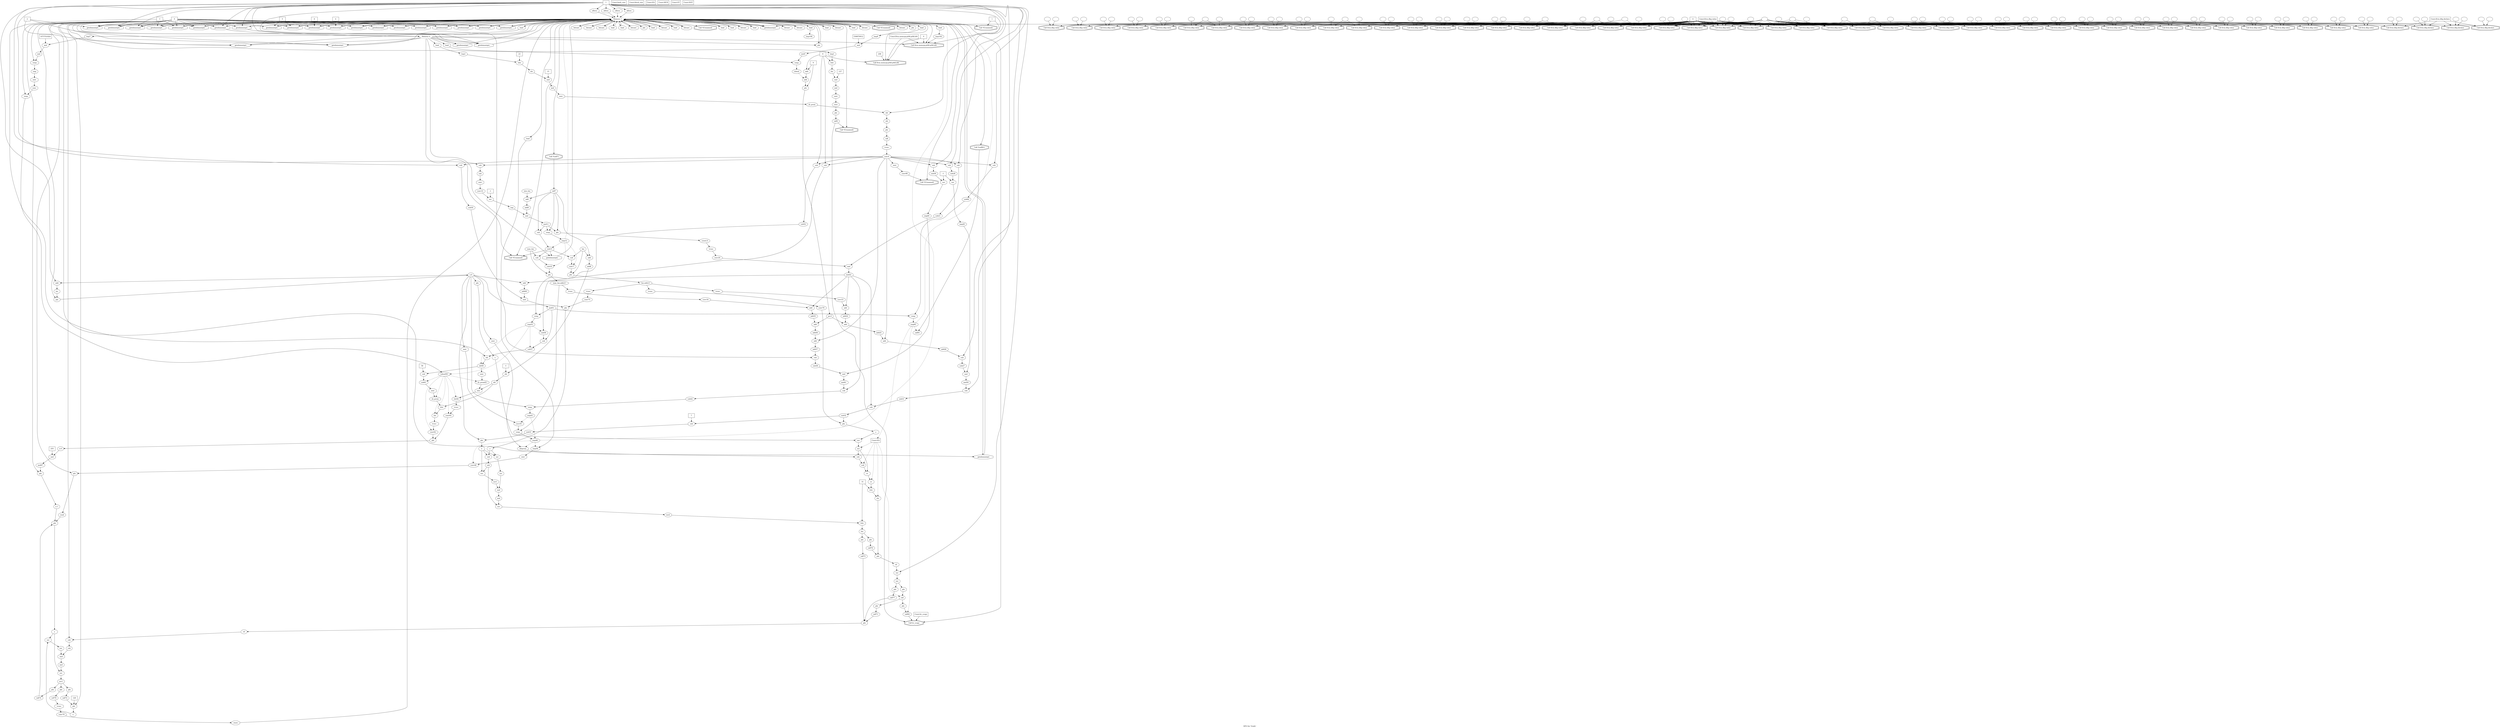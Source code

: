 digraph "DFG for 'Grafo'  "{
label="DFG for 'Grafo' ";
node_0[shape=ellipse,style=dashed,label="Memory 1"]
node_40[shape=octagon,style=solid,label="bitcast"]
"node_0"->"node_40"
node_41[shape=octagon,style=solid,label="bitcast"]
"node_0"->"node_41"
node_42[shape=doubleoctagon,style=solid,label="Call llvm.memcpy.p0i8.p0i8.i64"]
"node_0"->"node_42"
node_47[shape=octagon,style=solid,label="bitcast"]
"node_0"->"node_47"
node_48[shape=octagon,style=solid,label="load"]
"node_0"->"node_48"
node_52[shape=octagon,style=solid,label="getelementptr"]
"node_0"->"node_52"
node_54[shape=octagon,style=solid,label="load"]
"node_0"->"node_54"
node_68[shape=octagon,style=solid,label="getelementptr"]
"node_0"->"node_68"
node_70[shape=octagon,style=solid,label="load"]
"node_0"->"node_70"
node_97[shape=octagon,style=solid,label="getelementptr"]
"node_0"->"node_97"
node_99[shape=octagon,style=solid,label="load"]
"node_0"->"node_99"
node_100[shape=octagon,style=solid,label="bitcast"]
"node_0"->"node_100"
node_101[shape=octagon,style=solid,label="getelementptr"]
"node_0"->"node_101"
node_103[shape=doubleoctagon,style=solid,label="Call *(call7)"]
"node_0"->"node_103"
node_500[shape=octagon,style=solid,label="phi"]
"node_0"->"node_500"
node_138[shape=octagon,style=solid,label="getelementptr"]
"node_0"->"node_138"
node_140[shape=octagon,style=solid,label="load"]
"node_0"->"node_140"
node_141[shape=octagon,style=solid,label="bitcast"]
"node_0"->"node_141"
node_142[shape=doubleoctagon,style=solid,label="Call *(Unnamed)"]
"node_0"->"node_142"
node_162[shape=octagon,style=solid,label="phi"]
"node_0"->"node_162"
node_362[shape=octagon,style=solid,label="getelementptr"]
"node_0"->"node_362"
node_364[shape=octagon,style=solid,label="load"]
"node_0"->"node_364"
node_365[shape=octagon,style=solid,label="bitcast"]
"node_0"->"node_365"
node_366[shape=doubleoctagon,style=solid,label="Call *(Unnamed)"]
"node_0"->"node_366"
node_367[shape=octagon,style=solid,label="getelementptr"]
"node_0"->"node_367"
node_369[shape=octagon,style=solid,label="load"]
"node_0"->"node_369"
node_391[shape=doubleoctagon,style=solid,label="Call llvm.memcpy.p0i8.p0i8.i64"]
"node_0"->"node_391"
node_394[shape=octagon,style=solid,label="load"]
"node_0"->"node_394"
node_398[shape=octagon,style=solid,label="getelementptr"]
"node_0"->"node_398"
node_241[shape=octagon,style=solid,label="getelementptr"]
"node_0"->"node_241"
node_243[shape=octagon,style=solid,label="load"]
"node_0"->"node_243"
node_336[shape=octagon,style=solid,label="getelementptr"]
"node_0"->"node_336"
node_338[shape=octagon,style=solid,label="getelementptr"]
"node_0"->"node_338"
node_339[shape=octagon,style=solid,label="load"]
"node_0"->"node_339"
node_340[shape=octagon,style=solid,label="bitcast"]
"node_0"->"node_340"
node_341[shape=octagon,style=solid,label="getelementptr"]
"node_0"->"node_341"
node_342[shape=doubleoctagon,style=solid,label="Call *(Unnamed)"]
"node_0"->"node_342"
node_348[shape=octagon,style=solid,label="getelementptr"]
"node_0"->"node_348"
node_349[shape=octagon,style=solid,label="load"]
"node_0"->"node_349"
node_350[shape=octagon,style=solid,label="bitcast"]
"node_0"->"node_350"
node_351[shape=octagon,style=solid,label="getelementptr"]
"node_0"->"node_351"
node_353[shape=doubleoctagon,style=solid,label="Call *(call91)"]
"node_0"->"node_353"
node_356[shape=octagon,style=solid,label="getelementptr"]
"node_0"->"node_356"
node_357[shape=octagon,style=solid,label="getelementptr"]
"node_0"->"node_357"
node_358[shape=doubleoctagon,style=solid,label="Call br_ccopy"]
"node_0"->"node_358"
node_370[shape=octagon,style=solid,label="bitcast"]
"node_0"->"node_370"
node_372[shape=octagon,style=solid,label="getelementptr"]
"node_0"->"node_372"
node_375[shape=doubleoctagon,style=solid,label="Call *(Unnamed)"]
"node_0"->"node_375"
node_376[shape=octagon,style=solid,label="getelementptr"]
"node_0"->"node_376"
node_377[shape=octagon,style=solid,label="load"]
"node_0"->"node_377"
node_378[shape=octagon,style=solid,label="bitcast"]
"node_0"->"node_378"
node_379[shape=octagon,style=solid,label="getelementptr"]
"node_0"->"node_379"
node_380[shape=doubleoctagon,style=solid,label="Call *(Unnamed)"]
"node_0"->"node_380"
node_381[shape=octagon,style=solid,label="getelementptr"]
"node_0"->"node_381"
node_383[shape=octagon,style=solid,label="load"]
"node_0"->"node_383"
node_384[shape=octagon,style=solid,label="bitcast"]
"node_0"->"node_384"
node_385[shape=octagon,style=solid,label="getelementptr"]
"node_0"->"node_385"
node_386[shape=doubleoctagon,style=solid,label="Call *(Unnamed)"]
"node_0"->"node_386"
node_387[shape=octagon,style=solid,label="bitcast"]
"node_0"->"node_387"
node_390[shape=octagon,style=solid,label="load"]
"node_0"->"node_390"
node_417[shape=octagon,style=solid,label="getelementptr"]
"node_0"->"node_417"
node_498[shape=octagon,style=solid,label="phi"]
"node_0"->"node_498"
node_2[shape=box,style=solid,label="1"]
node_5[shape=octagon,style=solid,label="alloca"]
"node_2"->"node_5"
"node_2"->"node_52"
"node_2"->"node_68"
node_1[shape=octagon,style=solid,label="alloca"]
"node_2"->"node_1"
node_3[shape=octagon,style=solid,label="alloca"]
"node_2"->"node_3"
node_4[shape=octagon,style=solid,label="alloca"]
"node_2"->"node_4"
node_120[shape=octagon,style=solid,label="sub"]
"node_2"->"node_120"
node_166[shape=octagon,style=solid,label="sub"]
"node_2"->"node_166"
node_181[shape=octagon,style=solid,label="sub"]
"node_2"->"node_181"
node_183[shape=octagon,style=solid,label="sub"]
"node_2"->"node_183"
node_190[shape=octagon,style=solid,label="sub"]
"node_2"->"node_190"
node_211[shape=octagon,style=solid,label="sub"]
"node_2"->"node_211"
node_213[shape=octagon,style=solid,label="sub"]
"node_2"->"node_213"
"node_2"->"node_391"
"node_2"->"node_398"
node_229[shape=octagon,style=solid,label="add"]
"node_2"->"node_229"
node_254[shape=octagon,style=solid,label="sub"]
"node_2"->"node_254"
node_345[shape=octagon,style=solid,label="sub"]
"node_2"->"node_345"
node_371[shape=octagon,style=solid,label="getelementptr"]
"node_2"->"node_371"
"node_2"->"node_417"
node_496[shape=octagon,style=solid,label="xor"]
"node_2"->"node_496"
node_11[shape=box,style=solid,label="Const:llvm.dbg.value"]
node_12[shape=doubleoctagon,style=solid,label="Call llvm.dbg.value"]
"node_11"->"node_12"
node_15[shape=doubleoctagon,style=solid,label="Call llvm.dbg.value"]
"node_11"->"node_15"
node_18[shape=doubleoctagon,style=solid,label="Call llvm.dbg.value"]
"node_11"->"node_18"
node_21[shape=doubleoctagon,style=solid,label="Call llvm.dbg.value"]
"node_11"->"node_21"
node_24[shape=doubleoctagon,style=solid,label="Call llvm.dbg.value"]
"node_11"->"node_24"
node_6[shape=doubleoctagon,style=solid,label="Call llvm.dbg.value"]
"node_11"->"node_6"
node_49[shape=doubleoctagon,style=solid,label="Call llvm.dbg.value"]
"node_11"->"node_49"
node_62[shape=doubleoctagon,style=solid,label="Call llvm.dbg.value"]
"node_11"->"node_62"
node_65[shape=doubleoctagon,style=solid,label="Call llvm.dbg.value"]
"node_11"->"node_65"
node_79[shape=doubleoctagon,style=solid,label="Call llvm.dbg.value"]
"node_11"->"node_79"
node_88[shape=doubleoctagon,style=solid,label="Call llvm.dbg.value"]
"node_11"->"node_88"
node_94[shape=doubleoctagon,style=solid,label="Call llvm.dbg.value"]
"node_11"->"node_94"
node_104[shape=doubleoctagon,style=solid,label="Call llvm.dbg.value"]
"node_11"->"node_104"
node_113[shape=doubleoctagon,style=solid,label="Call llvm.dbg.value"]
"node_11"->"node_113"
node_128[shape=doubleoctagon,style=solid,label="Call llvm.dbg.value"]
"node_11"->"node_128"
node_135[shape=doubleoctagon,style=solid,label="Call llvm.dbg.value"]
"node_11"->"node_135"
node_144[shape=doubleoctagon,style=solid,label="Call llvm.dbg.value"]
"node_11"->"node_144"
node_148[shape=doubleoctagon,style=solid,label="Call llvm.dbg.value"]
"node_11"->"node_148"
node_153[shape=doubleoctagon,style=solid,label="Call llvm.dbg.value"]
"node_11"->"node_153"
node_155[shape=doubleoctagon,style=solid,label="Call llvm.dbg.value"]
"node_11"->"node_155"
node_169[shape=doubleoctagon,style=solid,label="Call llvm.dbg.value"]
"node_11"->"node_169"
node_193[shape=doubleoctagon,style=solid,label="Call llvm.dbg.value"]
"node_11"->"node_193"
node_199[shape=doubleoctagon,style=solid,label="Call llvm.dbg.value"]
"node_11"->"node_199"
node_395[shape=doubleoctagon,style=solid,label="Call llvm.dbg.value"]
"node_11"->"node_395"
node_220[shape=doubleoctagon,style=solid,label="Call llvm.dbg.value"]
"node_11"->"node_220"
node_223[shape=doubleoctagon,style=solid,label="Call llvm.dbg.value"]
"node_11"->"node_223"
node_248[shape=doubleoctagon,style=solid,label="Call llvm.dbg.value"]
"node_11"->"node_248"
node_257[shape=doubleoctagon,style=solid,label="Call llvm.dbg.value"]
"node_11"->"node_257"
node_270[shape=doubleoctagon,style=solid,label="Call llvm.dbg.value"]
"node_11"->"node_270"
node_284[shape=doubleoctagon,style=solid,label="Call llvm.dbg.value"]
"node_11"->"node_284"
node_293[shape=doubleoctagon,style=solid,label="Call llvm.dbg.value"]
"node_11"->"node_293"
node_300[shape=doubleoctagon,style=solid,label="Call llvm.dbg.value"]
"node_11"->"node_300"
node_302[shape=doubleoctagon,style=solid,label="Call llvm.dbg.value"]
"node_11"->"node_302"
node_314[shape=doubleoctagon,style=solid,label="Call llvm.dbg.value"]
"node_11"->"node_314"
node_322[shape=doubleoctagon,style=solid,label="Call llvm.dbg.value"]
"node_11"->"node_322"
node_360[shape=doubleoctagon,style=solid,label="Call llvm.dbg.value"]
"node_11"->"node_360"
node_407[shape=doubleoctagon,style=solid,label="Call llvm.dbg.value"]
"node_11"->"node_407"
node_414[shape=doubleoctagon,style=solid,label="Call llvm.dbg.value"]
"node_11"->"node_414"
node_427[shape=doubleoctagon,style=solid,label="Call llvm.dbg.value"]
"node_11"->"node_427"
node_430[shape=doubleoctagon,style=solid,label="Call llvm.dbg.value"]
"node_11"->"node_430"
node_433[shape=doubleoctagon,style=solid,label="Call llvm.dbg.value"]
"node_11"->"node_433"
node_447[shape=doubleoctagon,style=solid,label="Call llvm.dbg.value"]
"node_11"->"node_447"
node_450[shape=doubleoctagon,style=solid,label="Call llvm.dbg.value"]
"node_11"->"node_450"
node_457[shape=doubleoctagon,style=solid,label="Call llvm.dbg.value"]
"node_11"->"node_457"
node_469[shape=doubleoctagon,style=solid,label="Call llvm.dbg.value"]
"node_11"->"node_469"
node_472[shape=doubleoctagon,style=solid,label="Call llvm.dbg.value"]
"node_11"->"node_472"
node_479[shape=doubleoctagon,style=solid,label="Call llvm.dbg.value"]
"node_11"->"node_479"
node_492[shape=doubleoctagon,style=solid,label="Call llvm.dbg.value"]
"node_11"->"node_492"
node_13[shape=ellipse,style=solid,label=""]
"node_13"->"node_12"
node_14[shape=ellipse,style=solid,label=""]
"node_14"->"node_12"
"node_14"->"node_144"
node_16[shape=ellipse,style=solid,label=""]
"node_16"->"node_15"
node_17[shape=ellipse,style=solid,label=""]
"node_17"->"node_15"
"node_17"->"node_148"
node_19[shape=ellipse,style=solid,label=""]
"node_19"->"node_18"
node_20[shape=ellipse,style=solid,label=""]
"node_20"->"node_18"
node_22[shape=ellipse,style=solid,label=""]
"node_22"->"node_21"
node_23[shape=ellipse,style=solid,label=""]
"node_23"->"node_21"
"node_23"->"node_153"
node_25[shape=ellipse,style=solid,label=""]
"node_25"->"node_24"
node_26[shape=ellipse,style=solid,label=""]
"node_26"->"node_24"
node_27[shape=doubleoctagon,style=solid,label="Call llvm.dbg.declare"]
node_28[shape=ellipse,style=solid,label=""]
"node_28"->"node_27"
node_29[shape=ellipse,style=solid,label=""]
"node_29"->"node_27"
node_30[shape=box,style=solid,label="Const:llvm.dbg.declare"]
"node_30"->"node_27"
node_31[shape=doubleoctagon,style=solid,label="Call llvm.dbg.declare"]
"node_30"->"node_31"
node_34[shape=doubleoctagon,style=solid,label="Call llvm.dbg.declare"]
"node_30"->"node_34"
node_232[shape=doubleoctagon,style=solid,label="Call llvm.dbg.declare"]
"node_30"->"node_232"
node_32[shape=ellipse,style=solid,label=""]
"node_32"->"node_31"
node_33[shape=ellipse,style=solid,label=""]
"node_33"->"node_31"
node_35[shape=ellipse,style=solid,label=""]
"node_35"->"node_34"
node_36[shape=ellipse,style=solid,label=""]
"node_36"->"node_34"
node_37[shape=octagon,style=solid,label="getelementptr"]
"node_37"->"node_0"
node_38[shape=ellipse,style=dashed,label="Memory 0"]
"node_38"->"node_37"
"node_38"->"node_142"
node_143[shape=octagon,style=solid,label="getelementptr"]
"node_38"->"node_143"
"node_38"->"node_162"
"node_38"->"node_391"
node_392[shape=octagon,style=solid,label="getelementptr"]
"node_38"->"node_392"
"node_38"->"node_371"
node_388[shape=octagon,style=solid,label="getelementptr"]
"node_38"->"node_388"
node_400[shape=octagon,style=solid,label="load"]
"node_38"->"node_400"
node_419[shape=octagon,style=solid,label="load"]
"node_38"->"node_419"
node_39[shape=box,style=solid,label="0"]
"node_39"->"node_37"
"node_39"->"node_52"
node_59[shape=octagon,style=solid,label="icmp"]
"node_39"->"node_59"
"node_39"->"node_68"
node_75[shape=octagon,style=solid,label="icmp"]
"node_39"->"node_75"
"node_39"->"node_97"
"node_39"->"node_101"
"node_39"->"node_138"
"node_39"->"node_362"
"node_39"->"node_367"
"node_39"->"node_392"
"node_39"->"node_398"
node_227[shape=octagon,style=solid,label="phi"]
"node_39"->"node_227"
node_247[shape=octagon,style=solid,label="phi"]
"node_39"->"node_247"
node_274[shape=octagon,style=solid,label="icmp"]
"node_39"->"node_274"
node_304[shape=octagon,style=solid,label="phi"]
"node_39"->"node_304"
"node_39"->"node_336"
"node_39"->"node_338"
"node_39"->"node_341"
"node_39"->"node_348"
"node_39"->"node_351"
"node_39"->"node_356"
"node_39"->"node_357"
"node_39"->"node_371"
"node_39"->"node_372"
"node_39"->"node_376"
"node_39"->"node_379"
"node_39"->"node_381"
"node_39"->"node_385"
"node_39"->"node_388"
"node_39"->"node_417"
node_437[shape=octagon,style=solid,label="sub"]
"node_39"->"node_437"
node_461[shape=octagon,style=solid,label="sub"]
"node_39"->"node_461"
node_503[shape=octagon,style=solid,label="phi"]
"node_39"->"node_503"
"node_40"->"node_0"
"node_5"->"node_0"
node_7[shape=ellipse,style=solid,label=""]
"node_7"->"node_6"
"node_41"->"node_0"
node_43[shape=box,style=solid,label="208"]
"node_43"->"node_42"
node_44[shape=box,style=solid,label="8"]
"node_44"->"node_42"
node_77[shape=octagon,style=solid,label="add"]
"node_44"->"node_77"
node_261[shape=octagon,style=solid,label="sub"]
"node_44"->"node_261"
node_265[shape=octagon,style=solid,label="sub"]
"node_44"->"node_265"
node_421[shape=octagon,style=solid,label="lshr"]
"node_44"->"node_421"
node_45[shape=box,style=solid,label="0"]
"node_45"->"node_42"
"node_45"->"node_391"
node_46[shape=box,style=solid,label="Const:llvm.memcpy.p0i8.p0i8.i64"]
"node_46"->"node_42"
"node_46"->"node_391"
"node_47"->"node_0"
"node_48"->"node_0"
node_50[shape=ellipse,style=solid,label=""]
"node_50"->"node_49"
node_51[shape=ellipse,style=solid,label=""]
"node_51"->"node_49"
"node_52"->"node_0"
node_53[shape=ellipse,style=solid,label="tmp7"]
node_56[shape=octagon,style=solid,label="and"]
"node_53"->"node_56"
"node_54"->"node_53"
node_55[shape=ellipse,style=solid,label="and"]
"node_55"->"node_59"
"node_56"->"node_55"
node_57[shape=box,style=solid,label="1073741824"]
"node_57"->"node_56"
node_58[shape=ellipse,style=solid,label="cmp"]
node_61[shape=octagon,style=solid,label="zext"]
"node_58"->"node_61"
"node_59"->"node_58"
node_60[shape=ellipse,style=solid,label="conv"]
"node_60"->"node_274"
"node_61"->"node_60"
node_63[shape=ellipse,style=solid,label=""]
"node_63"->"node_62"
node_64[shape=ellipse,style=solid,label=""]
"node_64"->"node_62"
node_66[shape=ellipse,style=solid,label=""]
"node_66"->"node_65"
node_67[shape=ellipse,style=solid,label=""]
"node_67"->"node_65"
"node_67"->"node_79"
"node_68"->"node_0"
node_69[shape=ellipse,style=solid,label="tmp9"]
node_72[shape=octagon,style=solid,label="and"]
"node_69"->"node_72"
"node_70"->"node_69"
node_71[shape=ellipse,style=solid,label="and3"]
"node_71"->"node_75"
"node_72"->"node_71"
node_73[shape=box,style=solid,label="536870912"]
"node_73"->"node_72"
node_74[shape=ellipse,style=solid,label="tobool"]
node_76[shape=ellipse,style=solid,label="add"]
"node_74"->"node_76" [style=dashed]
"node_75"->"node_74"
node_82[shape=octagon,style=solid,label="phi"]
"node_76"->"node_82"
"node_77"->"node_76"
node_78[shape=box,style=solid,label="9"]
"node_78"->"node_77"
"node_78"->"node_82"
node_80[shape=ellipse,style=solid,label=""]
"node_80"->"node_79"
node_81[shape=ellipse,style=solid,label="po.0"]
node_177[shape=octagon,style=solid,label="add"]
"node_81"->"node_177"
node_207[shape=octagon,style=solid,label="add"]
"node_81"->"node_207"
"node_82"->"node_81"
node_83[shape=ellipse,style=solid,label="call"]
node_87[shape=octagon,style=solid,label="trunc"]
"node_83"->"node_87"
node_175[shape=octagon,style=solid,label="add"]
node_174[shape=ellipse,style=solid,label="add24"]
"node_175"->"node_174"
node_176[shape=ellipse,style=solid,label="add25"]
node_179[shape=octagon,style=solid,label="add"]
"node_176"->"node_179"
"node_177"->"node_176"
node_178[shape=ellipse,style=solid,label="add26"]
"node_178"->"node_181"
"node_179"->"node_178"
node_86[shape=ellipse,style=solid,label="conv4"]
"node_87"->"node_86"
node_89[shape=ellipse,style=solid,label=""]
"node_89"->"node_88"
node_90[shape=ellipse,style=solid,label=""]
"node_90"->"node_88"
node_91[shape=ellipse,style=solid,label="call5"]
"node_91"->"node_358"
"node_91"->"node_380"
node_502[shape=octagon,style=solid,label="phi"]
node_438[shape=ellipse,style=solid,label="ctl"]
"node_502"->"node_438"
node_93[shape=box,style=solid,label="Const:hash_size"]
node_95[shape=ellipse,style=solid,label=""]
"node_95"->"node_94"
node_96[shape=ellipse,style=solid,label=""]
"node_96"->"node_94"
"node_97"->"node_0"
node_98[shape=box,style=solid,label="5"]
"node_98"->"node_97"
"node_98"->"node_348"
"node_99"->"node_0"
"node_100"->"node_0"
"node_101"->"node_0"
node_102[shape=ellipse,style=solid,label="call7"]
node_108[shape=octagon,style=solid,label="add"]
"node_102"->"node_108"
node_117[shape=octagon,style=solid,label="add"]
"node_102"->"node_117"
node_132[shape=octagon,style=solid,label="icmp"]
"node_102"->"node_132"
node_134[shape=octagon,style=solid,label="sub"]
"node_102"->"node_134"
node_159[shape=octagon,style=solid,label="phi"]
"node_102"->"node_159"
"node_103"->"node_102"
node_105[shape=ellipse,style=solid,label=""]
"node_105"->"node_104"
node_106[shape=ellipse,style=solid,label=""]
"node_106"->"node_104"
"node_106"->"node_155"
node_107[shape=ellipse,style=solid,label="add8"]
node_111[shape=octagon,style=solid,label="shl"]
"node_107"->"node_111"
"node_108"->"node_107"
node_109[shape=ellipse,style=solid,label="len"]
"node_109"->"node_108"
node_147[shape=octagon,style=solid,label="sub"]
"node_109"->"node_147"
node_161[shape=octagon,style=solid,label="phi"]
"node_109"->"node_161"
node_110[shape=ellipse,style=solid,label="shl"]
node_281[shape=octagon,style=solid,label="lshr"]
"node_110"->"node_281"
node_290[shape=octagon,style=solid,label="lshr"]
"node_110"->"node_290"
"node_111"->"node_110"
node_112[shape=box,style=solid,label="3"]
"node_112"->"node_111"
node_216[shape=ellipse,style=solid,label="and41"]
node_219[shape=octagon,style=solid,label="sub"]
"node_216"->"node_219"
node_217[shape=octagon,style=solid,label="and"]
"node_217"->"node_216"
node_218[shape=ellipse,style=solid,label="sub42"]
node_231[shape=octagon,style=solid,label="icmp"]
"node_218"->"node_231"
"node_219"->"node_218"
node_114[shape=ellipse,style=solid,label=""]
"node_114"->"node_113"
node_115[shape=ellipse,style=solid,label=""]
"node_115"->"node_113"
"node_500"->"node_0"
node_85[shape=box,style=solid,label="Const:block_size"]
"node_86"->"node_179"
"node_86"->"node_120"
"node_86"->"node_166"
"node_86"->"node_183"
node_209[shape=octagon,style=solid,label="add"]
"node_86"->"node_209"
"node_86"->"node_213"
"node_86"->"node_254"
"node_86"->"node_261"
"node_86"->"node_265"
"node_86"->"node_345"
node_374[shape=octagon,style=solid,label="zext"]
"node_86"->"node_374"
node_329[shape=ellipse,style=solid,label="call77"]
"node_329"->"node_502"
node_8[shape=box,style=solid,label="0"]
"node_8"->"node_12"
"node_8"->"node_15"
"node_8"->"node_18"
"node_8"->"node_21"
"node_8"->"node_24"
"node_8"->"node_6"
"node_8"->"node_49"
"node_8"->"node_62"
"node_8"->"node_65"
"node_8"->"node_79"
"node_8"->"node_88"
"node_8"->"node_94"
"node_8"->"node_104"
"node_8"->"node_113"
"node_8"->"node_128"
"node_8"->"node_135"
"node_8"->"node_144"
"node_8"->"node_148"
"node_8"->"node_153"
"node_8"->"node_155"
"node_8"->"node_169"
"node_8"->"node_193"
"node_8"->"node_199"
"node_8"->"node_395"
"node_8"->"node_220"
"node_8"->"node_223"
"node_8"->"node_248"
"node_8"->"node_257"
"node_8"->"node_270"
"node_8"->"node_284"
"node_8"->"node_293"
"node_8"->"node_300"
"node_8"->"node_302"
"node_8"->"node_314"
"node_8"->"node_322"
"node_8"->"node_336"
"node_8"->"node_360"
"node_8"->"node_407"
"node_8"->"node_414"
"node_8"->"node_427"
"node_8"->"node_430"
"node_8"->"node_433"
"node_8"->"node_447"
"node_8"->"node_450"
"node_8"->"node_457"
"node_8"->"node_469"
"node_8"->"node_472"
"node_8"->"node_479"
"node_8"->"node_492"
node_9[shape=ellipse,style=solid,label=""]
"node_9"->"node_6"
node_10[shape=ellipse,style=solid,label=""]
"node_10"->"node_12"
"node_10"->"node_15"
"node_10"->"node_18"
"node_10"->"node_21"
"node_10"->"node_24"
"node_10"->"node_27"
"node_10"->"node_31"
"node_10"->"node_34"
"node_10"->"node_6"
"node_10"->"node_49"
"node_10"->"node_62"
"node_10"->"node_65"
"node_10"->"node_79"
"node_10"->"node_88"
"node_10"->"node_94"
"node_10"->"node_104"
"node_10"->"node_113"
"node_10"->"node_128"
"node_10"->"node_135"
"node_10"->"node_144"
"node_10"->"node_148"
"node_10"->"node_153"
"node_10"->"node_155"
"node_10"->"node_169"
"node_10"->"node_193"
"node_10"->"node_199"
"node_10"->"node_395"
"node_10"->"node_220"
"node_10"->"node_223"
"node_10"->"node_232"
"node_10"->"node_248"
"node_10"->"node_257"
"node_10"->"node_270"
"node_10"->"node_284"
"node_10"->"node_293"
"node_10"->"node_300"
"node_10"->"node_302"
"node_10"->"node_314"
"node_10"->"node_322"
"node_10"->"node_360"
"node_10"->"node_407"
"node_10"->"node_414"
"node_10"->"node_427"
"node_10"->"node_430"
"node_10"->"node_433"
"node_10"->"node_447"
"node_10"->"node_450"
"node_10"->"node_457"
"node_10"->"node_469"
"node_10"->"node_472"
"node_10"->"node_479"
"node_10"->"node_492"
"node_1"->"node_0"
"node_3"->"node_0"
node_116[shape=ellipse,style=solid,label="add9"]
node_127[shape=octagon,style=solid,label="and"]
"node_116"->"node_127"
"node_117"->"node_116"
node_118[shape=ellipse,style=solid,label="min_len"]
"node_118"->"node_117"
"node_4"->"node_0"
node_119[shape=ellipse,style=solid,label="sub"]
node_122[shape=octagon,style=solid,label="zext"]
"node_119"->"node_122"
"node_120"->"node_119"
node_121[shape=ellipse,style=solid,label="conv10"]
node_124[shape=octagon,style=solid,label="xor"]
"node_121"->"node_124"
"node_122"->"node_121"
node_123[shape=ellipse,style=solid,label="neg"]
"node_123"->"node_127"
"node_124"->"node_123"
node_125[shape=box,style=solid,label="-1"]
"node_125"->"node_124"
node_126[shape=ellipse,style=solid,label="and11"]
"node_126"->"node_132"
"node_126"->"node_134"
"node_126"->"node_159"
"node_127"->"node_126"
node_129[shape=ellipse,style=solid,label=""]
"node_129"->"node_128"
"node_129"->"node_155"
node_130[shape=ellipse,style=solid,label=""]
"node_130"->"node_128"
node_131[shape=ellipse,style=solid,label="cmp12"]
"node_131"->"node_0" [style=dashed]
node_133[shape=ellipse,style=solid,label="sub15"]
"node_131"->"node_133" [style=dashed]
node_146[shape=ellipse,style=solid,label="sub17"]
"node_131"->"node_146" [style=dashed]
node_150[shape=ellipse,style=solid,label="sub18"]
"node_131"->"node_150" [style=dashed]
"node_132"->"node_131"
"node_133"->"node_142"
"node_133"->"node_143"
"node_133"->"node_147"
node_151[shape=octagon,style=solid,label="sub"]
"node_133"->"node_151"
"node_134"->"node_133"
node_136[shape=ellipse,style=solid,label=""]
"node_136"->"node_135"
node_137[shape=ellipse,style=solid,label=""]
"node_137"->"node_135"
"node_138"->"node_0"
node_139[shape=box,style=solid,label="3"]
"node_139"->"node_138"
node_269[shape=octagon,style=solid,label="shl"]
"node_139"->"node_269"
"node_139"->"node_338"
"node_139"->"node_376"
"node_140"->"node_0"
"node_141"->"node_0"
"node_143"->"node_0"
node_145[shape=ellipse,style=solid,label=""]
"node_145"->"node_144"
"node_146"->"node_161"
"node_147"->"node_146"
node_149[shape=ellipse,style=solid,label=""]
"node_149"->"node_148"
node_157[shape=octagon,style=solid,label="phi"]
"node_150"->"node_157"
"node_151"->"node_150"
node_152[shape=ellipse,style=solid,label="max_len"]
"node_152"->"node_151"
"node_152"->"node_157"
node_154[shape=ellipse,style=solid,label=""]
"node_154"->"node_153"
node_156[shape=ellipse,style=solid,label="max_len.addr.0"]
node_203[shape=octagon,style=solid,label="trunc"]
"node_156"->"node_203"
node_238[shape=octagon,style=solid,label="icmp"]
"node_156"->"node_238"
"node_157"->"node_156"
node_158[shape=ellipse,style=solid,label="count.0"]
node_164[shape=octagon,style=solid,label="trunc"]
"node_158"->"node_164"
"node_159"->"node_158"
node_160[shape=ellipse,style=solid,label="len.addr.0"]
node_173[shape=octagon,style=solid,label="trunc"]
"node_160"->"node_173"
node_306[shape=octagon,style=solid,label="trunc"]
"node_160"->"node_306"
node_326[shape=octagon,style=solid,label="trunc"]
"node_160"->"node_326"
"node_161"->"node_160"
"node_162"->"node_0"
node_163[shape=ellipse,style=solid,label="conv20"]
node_168[shape=octagon,style=solid,label="and"]
"node_163"->"node_168"
"node_164"->"node_163"
node_165[shape=ellipse,style=solid,label="sub21"]
"node_165"->"node_168"
"node_166"->"node_165"
node_167[shape=ellipse,style=solid,label="and22"]
"node_167"->"node_175"
"node_167"->"node_219"
node_192[shape=octagon,style=solid,label="sub"]
"node_167"->"node_192"
node_205[shape=octagon,style=solid,label="add"]
"node_167"->"node_205"
node_252[shape=octagon,style=solid,label="add"]
"node_167"->"node_252"
"node_168"->"node_167"
node_170[shape=ellipse,style=solid,label=""]
"node_170"->"node_169"
node_171[shape=ellipse,style=solid,label=""]
"node_171"->"node_169"
node_172[shape=ellipse,style=solid,label="conv23"]
"node_172"->"node_175"
"node_173"->"node_172"
"node_174"->"node_177"
"node_362"->"node_0"
node_363[shape=box,style=solid,label="2"]
"node_363"->"node_362"
"node_363"->"node_392"
"node_363"->"node_388"
"node_364"->"node_0"
"node_365"->"node_0"
"node_367"->"node_0"
node_368[shape=box,style=solid,label="6"]
"node_368"->"node_367"
"node_369"->"node_0"
node_180[shape=ellipse,style=solid,label="sub27"]
node_188[shape=octagon,style=solid,label="and"]
"node_180"->"node_188"
"node_181"->"node_180"
node_182[shape=ellipse,style=solid,label="sub28"]
node_185[shape=octagon,style=solid,label="xor"]
"node_182"->"node_185"
"node_183"->"node_182"
node_184[shape=ellipse,style=solid,label="neg29"]
"node_184"->"node_188"
"node_185"->"node_184"
node_186[shape=box,style=solid,label="-1"]
"node_186"->"node_185"
node_215[shape=octagon,style=solid,label="xor"]
"node_186"->"node_215"
node_187[shape=ellipse,style=solid,label="and30"]
"node_187"->"node_190"
"node_188"->"node_187"
node_189[shape=ellipse,style=solid,label="sub31"]
"node_189"->"node_192"
"node_190"->"node_189"
node_191[shape=ellipse,style=solid,label="sub32"]
node_197[shape=octagon,style=solid,label="sub"]
"node_191"->"node_197"
node_509[shape=octagon,style=solid,label="phi"]
"node_191"->"node_509"
"node_192"->"node_191"
node_194[shape=ellipse,style=solid,label=""]
"node_194"->"node_193"
node_195[shape=ellipse,style=solid,label=""]
"node_195"->"node_193"
node_196[shape=ellipse,style=solid,label="sub33"]
node_512[shape=octagon,style=solid,label="phi"]
"node_196"->"node_512"
"node_197"->"node_196"
node_198[shape=box,style=solid,label="7"]
"node_198"->"node_197"
node_200[shape=ellipse,style=solid,label=""]
"node_200"->"node_199"
node_201[shape=ellipse,style=solid,label=""]
"node_201"->"node_199"
node_202[shape=ellipse,style=solid,label="conv34"]
"node_202"->"node_205"
"node_203"->"node_202"
node_204[shape=ellipse,style=solid,label="add35"]
"node_204"->"node_207"
"node_205"->"node_204"
node_206[shape=ellipse,style=solid,label="add36"]
"node_206"->"node_209"
"node_207"->"node_206"
node_208[shape=ellipse,style=solid,label="add37"]
"node_208"->"node_211"
"node_209"->"node_208"
node_210[shape=ellipse,style=solid,label="sub38"]
"node_210"->"node_217"
"node_211"->"node_210"
node_212[shape=ellipse,style=solid,label="sub39"]
"node_212"->"node_215"
"node_213"->"node_212"
node_214[shape=ellipse,style=solid,label="neg40"]
"node_214"->"node_217"
"node_215"->"node_214"
"node_392"->"node_0"
node_393[shape=ellipse,style=solid,label="tmp106"]
"node_394"->"node_393"
node_396[shape=ellipse,style=solid,label=""]
"node_396"->"node_395"
node_397[shape=ellipse,style=solid,label=""]
"node_397"->"node_395"
"node_398"->"node_38"
node_221[shape=ellipse,style=solid,label=""]
"node_221"->"node_220"
node_222[shape=ellipse,style=solid,label=""]
"node_222"->"node_220"
node_224[shape=ellipse,style=solid,label=""]
"node_224"->"node_223"
"node_224"->"node_302"
node_225[shape=ellipse,style=solid,label=""]
"node_225"->"node_223"
"node_225"->"node_360"
node_226[shape=ellipse,style=solid,label="u.0"]
"node_226"->"node_229"
"node_226"->"node_231"
node_236[shape=octagon,style=solid,label="zext"]
"node_226"->"node_236"
node_240[shape=octagon,style=solid,label="zext"]
"node_226"->"node_240"
"node_226"->"node_252"
node_513[shape=octagon,style=solid,label="phi"]
"node_226"->"node_513"
node_508[shape=octagon,style=solid,label="phi"]
"node_226"->"node_508"
"node_226"->"node_512"
"node_227"->"node_226"
node_228[shape=ellipse,style=solid,label="inc"]
"node_228"->"node_227"
"node_229"->"node_228"
node_230[shape=ellipse,style=solid,label="cmp43"]
node_235[shape=ellipse,style=solid,label="conv45"]
"node_230"->"node_235" [style=dashed]
node_237[shape=ellipse,style=solid,label="cmp46"]
"node_230"->"node_237" [style=dashed]
"node_231"->"node_230"
node_233[shape=ellipse,style=solid,label=""]
"node_233"->"node_232"
node_234[shape=ellipse,style=solid,label=""]
"node_234"->"node_232"
"node_235"->"node_238"
"node_236"->"node_235"
"node_237"->"node_0" [style=dashed]
node_239[shape=ellipse,style=solid,label="idxprom"]
"node_237"->"node_239" [style=dashed]
node_242[shape=ellipse,style=solid,label="tmp56"]
"node_237"->"node_242" [style=dashed]
node_244[shape=ellipse,style=solid,label="conv48"]
"node_237"->"node_244" [style=dashed]
"node_238"->"node_237"
"node_239"->"node_241"
"node_240"->"node_239"
"node_241"->"node_0"
node_245[shape=octagon,style=solid,label="zext"]
"node_242"->"node_245"
"node_243"->"node_242"
"node_244"->"node_247"
"node_245"->"node_244"
node_246[shape=ellipse,style=solid,label="cond"]
node_504[shape=octagon,style=solid,label="phi"]
"node_246"->"node_504"
"node_247"->"node_246"
node_249[shape=ellipse,style=solid,label=""]
"node_249"->"node_248"
node_250[shape=ellipse,style=solid,label=""]
"node_250"->"node_248"
node_251[shape=ellipse,style=solid,label="add49"]
node_256[shape=octagon,style=solid,label="and"]
"node_251"->"node_256"
"node_252"->"node_251"
node_253[shape=ellipse,style=solid,label="sub50"]
"node_253"->"node_256"
"node_254"->"node_253"
node_255[shape=ellipse,style=solid,label="and51"]
node_263[shape=octagon,style=solid,label="icmp"]
"node_255"->"node_263"
node_267[shape=octagon,style=solid,label="sub"]
"node_255"->"node_267"
node_347[shape=octagon,style=solid,label="icmp"]
"node_255"->"node_347"
"node_256"->"node_255"
node_258[shape=ellipse,style=solid,label=""]
"node_258"->"node_257"
node_259[shape=ellipse,style=solid,label=""]
"node_259"->"node_257"
node_260[shape=ellipse,style=solid,label="sub52"]
"node_260"->"node_263"
"node_261"->"node_260"
node_262[shape=ellipse,style=solid,label="cmp53"]
node_264[shape=ellipse,style=solid,label="sub56"]
"node_262"->"node_264" [style=dashed]
node_266[shape=ellipse,style=solid,label="sub57"]
"node_262"->"node_266" [style=dashed]
node_268[shape=ellipse,style=solid,label="shl58"]
"node_262"->"node_268" [style=dashed]
node_273[shape=ellipse,style=solid,label="tobool59"]
"node_262"->"node_273" [style=dashed]
"node_263"->"node_262"
"node_264"->"node_267"
"node_265"->"node_264"
"node_266"->"node_269"
"node_267"->"node_266"
node_276[shape=octagon,style=solid,label="sub"]
"node_268"->"node_276"
node_288[shape=octagon,style=solid,label="zext"]
"node_268"->"node_288"
"node_269"->"node_268"
node_271[shape=ellipse,style=solid,label=""]
"node_271"->"node_270"
node_272[shape=ellipse,style=solid,label=""]
"node_272"->"node_270"
node_275[shape=ellipse,style=solid,label="sub61"]
"node_273"->"node_275" [style=dashed]
node_278[shape=ellipse,style=solid,label="sh_prom"]
"node_273"->"node_278" [style=dashed]
node_280[shape=ellipse,style=solid,label="shr"]
"node_273"->"node_280" [style=dashed]
node_282[shape=ellipse,style=solid,label="conv62"]
"node_273"->"node_282" [style=dashed]
node_287[shape=ellipse,style=solid,label="sh_prom63"]
"node_273"->"node_287" [style=dashed]
node_289[shape=ellipse,style=solid,label="shr64"]
"node_273"->"node_289" [style=dashed]
node_291[shape=ellipse,style=solid,label="conv65"]
"node_273"->"node_291" [style=dashed]
"node_274"->"node_273"
node_279[shape=octagon,style=solid,label="zext"]
"node_275"->"node_279"
"node_276"->"node_275"
node_277[shape=box,style=solid,label="56"]
"node_277"->"node_276"
"node_278"->"node_281"
"node_279"->"node_278"
node_283[shape=octagon,style=solid,label="trunc"]
"node_280"->"node_283"
"node_281"->"node_280"
node_296[shape=octagon,style=solid,label="phi"]
"node_282"->"node_296"
"node_283"->"node_282"
node_285[shape=ellipse,style=solid,label=""]
"node_285"->"node_284"
node_286[shape=ellipse,style=solid,label=""]
"node_286"->"node_284"
"node_286"->"node_293"
"node_286"->"node_300"
"node_286"->"node_302"
"node_287"->"node_290"
"node_288"->"node_287"
node_292[shape=octagon,style=solid,label="trunc"]
"node_289"->"node_292"
"node_290"->"node_289"
"node_291"->"node_296"
"node_292"->"node_291"
node_294[shape=ellipse,style=solid,label=""]
"node_294"->"node_293"
node_295[shape=ellipse,style=solid,label="e.0"]
node_298[shape=octagon,style=solid,label="and"]
"node_295"->"node_298"
"node_296"->"node_295"
node_297[shape=ellipse,style=solid,label="and67"]
"node_297"->"node_304"
"node_298"->"node_297"
node_299[shape=box,style=solid,label="255"]
"node_299"->"node_298"
node_301[shape=ellipse,style=solid,label=""]
"node_301"->"node_300"
node_303[shape=ellipse,style=solid,label="e.1"]
"node_303"->"node_504"
"node_304"->"node_303"
node_305[shape=ellipse,style=solid,label="conv70"]
"node_305"->"node_509"
"node_306"->"node_305"
node_307[shape=ellipse,style=solid,label="call71"]
"node_307"->"node_502"
node_477[shape=ellipse,style=solid,label="y"]
"node_513"->"node_477"
node_309[shape=box,style=solid,label="Const:EQ"]
node_310[shape=ellipse,style=solid,label="call72"]
"node_310"->"node_503"
node_510[shape=octagon,style=solid,label="phi"]
node_354[shape=ellipse,style=solid,label="call92"]
"node_510"->"node_354"
node_312[shape=box,style=solid,label="128"]
"node_312"->"node_503"
node_313[shape=box,style=solid,label="Const:MUX"]
node_315[shape=ellipse,style=solid,label=""]
"node_315"->"node_314"
node_316[shape=ellipse,style=solid,label=""]
"node_316"->"node_314"
node_317[shape=ellipse,style=solid,label="call73"]
"node_317"->"node_502"
node_517[shape=octagon,style=solid,label="phi"]
node_467[shape=ellipse,style=solid,label="call"]
"node_517"->"node_467"
node_319[shape=box,style=solid,label="Const:GT"]
node_320[shape=ellipse,style=solid,label="call74"]
"node_320"->"node_504"
node_456[shape=ellipse,style=solid,label="y"]
"node_509"->"node_456"
node_323[shape=ellipse,style=solid,label=""]
"node_323"->"node_322"
node_324[shape=ellipse,style=solid,label=""]
"node_324"->"node_322"
node_325[shape=ellipse,style=solid,label="conv75"]
"node_325"->"node_513"
"node_326"->"node_325"
node_327[shape=ellipse,style=solid,label="call76"]
node_516[shape=octagon,style=solid,label="phi"]
"node_327"->"node_516"
node_497[shape=ellipse,style=solid,label="ctl"]
"node_516"->"node_497"
node_331[shape=box,style=solid,label="Const:NOT"]
node_332[shape=ellipse,style=solid,label="call78"]
node_335[shape=octagon,style=solid,label="trunc"]
"node_332"->"node_335"
node_455[shape=ellipse,style=solid,label="x"]
"node_508"->"node_455"
node_334[shape=ellipse,style=solid,label="conv79"]
node_337[shape=octagon,style=solid,label="store"]
"node_334"->"node_337"
"node_335"->"node_334"
"node_336"->"node_0"
"node_337"->"node_0"
"node_338"->"node_0"
"node_339"->"node_0"
"node_340"->"node_0"
"node_341"->"node_0"
node_343[shape=box,style=solid,label="1"]
"node_343"->"node_342"
node_413[shape=octagon,style=solid,label="shl"]
"node_343"->"node_413"
node_344[shape=ellipse,style=solid,label="sub84"]
"node_344"->"node_347"
"node_345"->"node_344"
node_346[shape=ellipse,style=solid,label="cmp85"]
"node_346"->"node_0" [style=dashed]
node_352[shape=ellipse,style=solid,label="call91"]
"node_346"->"node_352" [style=dashed]
"node_346"->"node_354" [style=dashed]
node_519[shape=box,style=solid,label="Const:EQ"]
"node_346"->"node_519" [style=dashed]
"node_347"->"node_346"
"node_348"->"node_0"
"node_349"->"node_0"
"node_350"->"node_0"
"node_351"->"node_0"
"node_353"->"node_352"
"node_354"->"node_358"
node_478[shape=ellipse,style=solid,label="x"]
"node_512"->"node_478"
"node_356"->"node_0"
"node_357"->"node_0"
node_359[shape=box,style=solid,label="Const:br_ccopy"]
"node_359"->"node_358"
node_361[shape=ellipse,style=solid,label=""]
"node_361"->"node_360"
"node_370"->"node_0"
"node_371"->"node_0"
"node_372"->"node_0"
node_373[shape=ellipse,style=solid,label="conv99"]
"node_373"->"node_375"
"node_374"->"node_373"
"node_376"->"node_0"
"node_377"->"node_0"
"node_378"->"node_0"
"node_379"->"node_0"
"node_381"->"node_0"
node_382[shape=box,style=solid,label="4"]
"node_382"->"node_381"
"node_383"->"node_0"
"node_384"->"node_0"
"node_385"->"node_0"
"node_387"->"node_0"
"node_388"->"node_0"
node_389[shape=ellipse,style=solid,label="tmp104"]
"node_389"->"node_391"
"node_390"->"node_389"
node_399[shape=ellipse,style=solid,label="tmp1"]
node_402[shape=octagon,style=solid,label="lshr"]
"node_399"->"node_402"
"node_400"->"node_399"
node_401[shape=ellipse,style=solid,label="shr"]
node_405[shape=octagon,style=solid,label="and"]
"node_401"->"node_405"
"node_402"->"node_401"
node_403[shape=box,style=solid,label="23"]
"node_403"->"node_402"
node_404[shape=ellipse,style=solid,label="and"]
node_411[shape=octagon,style=solid,label="zext"]
"node_404"->"node_411"
"node_405"->"node_404"
node_406[shape=box,style=solid,label="15"]
"node_406"->"node_405"
node_408[shape=ellipse,style=solid,label=""]
"node_408"->"node_407"
node_409[shape=ellipse,style=solid,label=""]
"node_409"->"node_407"
node_410[shape=ellipse,style=solid,label="sh_prom"]
"node_410"->"node_413"
"node_411"->"node_410"
node_412[shape=ellipse,style=solid,label="shl"]
node_499[shape=octagon,style=solid,label="phi"]
"node_412"->"node_499"
"node_413"->"node_412"
node_415[shape=ellipse,style=solid,label=""]
"node_415"->"node_414"
node_416[shape=ellipse,style=solid,label=""]
"node_416"->"node_414"
"node_417"->"node_38"
node_418[shape=ellipse,style=solid,label="tmp1"]
"node_418"->"node_421"
"node_419"->"node_418"
node_420[shape=ellipse,style=solid,label="shr"]
node_423[shape=octagon,style=solid,label="and"]
"node_420"->"node_423"
"node_421"->"node_420"
node_422[shape=ellipse,style=solid,label="and"]
node_426[shape=octagon,style=solid,label="zext"]
"node_422"->"node_426"
"node_423"->"node_422"
node_424[shape=box,style=solid,label="127"]
"node_424"->"node_423"
node_425[shape=ellipse,style=solid,label="conv"]
node_501[shape=octagon,style=solid,label="phi"]
"node_425"->"node_501"
"node_426"->"node_425"
node_428[shape=ellipse,style=solid,label=""]
"node_428"->"node_427"
node_429[shape=ellipse,style=solid,label=""]
"node_429"->"node_427"
node_431[shape=ellipse,style=solid,label=""]
"node_431"->"node_430"
node_432[shape=ellipse,style=solid,label=""]
"node_432"->"node_430"
node_434[shape=ellipse,style=solid,label=""]
"node_434"->"node_433"
node_435[shape=ellipse,style=solid,label=""]
"node_435"->"node_433"
node_436[shape=ellipse,style=solid,label="sub"]
node_444[shape=octagon,style=solid,label="and"]
"node_436"->"node_444"
"node_437"->"node_436"
"node_438"->"node_437"
node_439[shape=ellipse,style=solid,label="xor"]
"node_439"->"node_444"
node_440[shape=octagon,style=solid,label="xor"]
"node_440"->"node_439"
node_441[shape=ellipse,style=solid,label="x"]
"node_441"->"node_440"
node_442[shape=ellipse,style=solid,label="y"]
"node_442"->"node_440"
node_446[shape=octagon,style=solid,label="xor"]
"node_442"->"node_446"
node_443[shape=ellipse,style=solid,label="and"]
"node_443"->"node_446"
"node_444"->"node_443"
node_445[shape=ellipse,style=solid,label="xor1"]
node_505[shape=octagon,style=solid,label="phi"]
"node_445"->"node_505"
node_506[shape=octagon,style=solid,label="phi"]
"node_445"->"node_506"
node_507[shape=octagon,style=solid,label="phi"]
"node_445"->"node_507"
"node_446"->"node_445"
node_448[shape=ellipse,style=solid,label=""]
"node_448"->"node_447"
node_449[shape=ellipse,style=solid,label=""]
"node_449"->"node_447"
node_451[shape=ellipse,style=solid,label=""]
"node_451"->"node_450"
node_452[shape=ellipse,style=solid,label=""]
"node_452"->"node_450"
node_453[shape=ellipse,style=solid,label="xor"]
"node_453"->"node_461"
node_463[shape=octagon,style=solid,label="or"]
"node_453"->"node_463"
node_454[shape=octagon,style=solid,label="xor"]
"node_454"->"node_453"
"node_455"->"node_454"
"node_456"->"node_454"
node_458[shape=ellipse,style=solid,label=""]
"node_458"->"node_457"
node_459[shape=ellipse,style=solid,label=""]
"node_459"->"node_457"
node_460[shape=ellipse,style=solid,label="sub"]
"node_460"->"node_463"
"node_461"->"node_460"
node_462[shape=ellipse,style=solid,label="or"]
node_465[shape=octagon,style=solid,label="lshr"]
"node_462"->"node_465"
"node_463"->"node_462"
node_464[shape=ellipse,style=solid,label="shr"]
"node_464"->"node_516"
"node_465"->"node_464"
node_466[shape=box,style=solid,label="31"]
"node_466"->"node_465"
node_491[shape=octagon,style=solid,label="lshr"]
"node_466"->"node_491"
"node_467"->"node_510"
node_511[shape=octagon,style=solid,label="phi"]
"node_467"->"node_511"
node_470[shape=ellipse,style=solid,label=""]
"node_470"->"node_469"
node_471[shape=ellipse,style=solid,label=""]
"node_471"->"node_469"
node_473[shape=ellipse,style=solid,label=""]
"node_473"->"node_472"
node_474[shape=ellipse,style=solid,label=""]
"node_474"->"node_472"
node_475[shape=ellipse,style=solid,label="sub"]
node_485[shape=octagon,style=solid,label="xor"]
"node_475"->"node_485"
node_489[shape=octagon,style=solid,label="xor"]
"node_475"->"node_489"
node_476[shape=octagon,style=solid,label="sub"]
"node_476"->"node_475"
"node_477"->"node_476"
node_483[shape=octagon,style=solid,label="xor"]
"node_477"->"node_483"
"node_478"->"node_476"
"node_478"->"node_483"
"node_478"->"node_485"
node_480[shape=ellipse,style=solid,label=""]
"node_480"->"node_479"
node_481[shape=ellipse,style=solid,label=""]
"node_481"->"node_479"
node_482[shape=ellipse,style=solid,label="xor"]
node_487[shape=octagon,style=solid,label="and"]
"node_482"->"node_487"
"node_483"->"node_482"
node_484[shape=ellipse,style=solid,label="xor1"]
"node_484"->"node_487"
"node_485"->"node_484"
node_486[shape=ellipse,style=solid,label="and"]
"node_486"->"node_489"
"node_487"->"node_486"
node_488[shape=ellipse,style=solid,label="xor2"]
"node_488"->"node_491"
"node_489"->"node_488"
node_490[shape=ellipse,style=solid,label="shr"]
node_514[shape=octagon,style=solid,label="phi"]
"node_490"->"node_514"
node_515[shape=octagon,style=solid,label="phi"]
"node_490"->"node_515"
"node_491"->"node_490"
node_493[shape=ellipse,style=solid,label=""]
"node_493"->"node_492"
node_494[shape=ellipse,style=solid,label=""]
"node_494"->"node_492"
node_495[shape=ellipse,style=solid,label="xor"]
"node_495"->"node_517"
node_518[shape=octagon,style=solid,label="phi"]
"node_495"->"node_518"
"node_496"->"node_495"
"node_497"->"node_496"
"node_498"->"node_0"
"node_499"->"node_83"
"node_501"->"node_91"
"node_503"->"node_441"
"node_504"->"node_442"
"node_505"->"node_332"
"node_506"->"node_320"
"node_507"->"node_310"
"node_511"->"node_307"
"node_514"->"node_327"
"node_515"->"node_317"
"node_518"->"node_329"
"node_519"->"node_453" [style=dashed]
"node_519"->"node_460" [style=dashed]
"node_519"->"node_462" [style=dashed]
"node_519"->"node_464" [style=dashed]
"node_519"->"node_467" [style=dashed]
}

